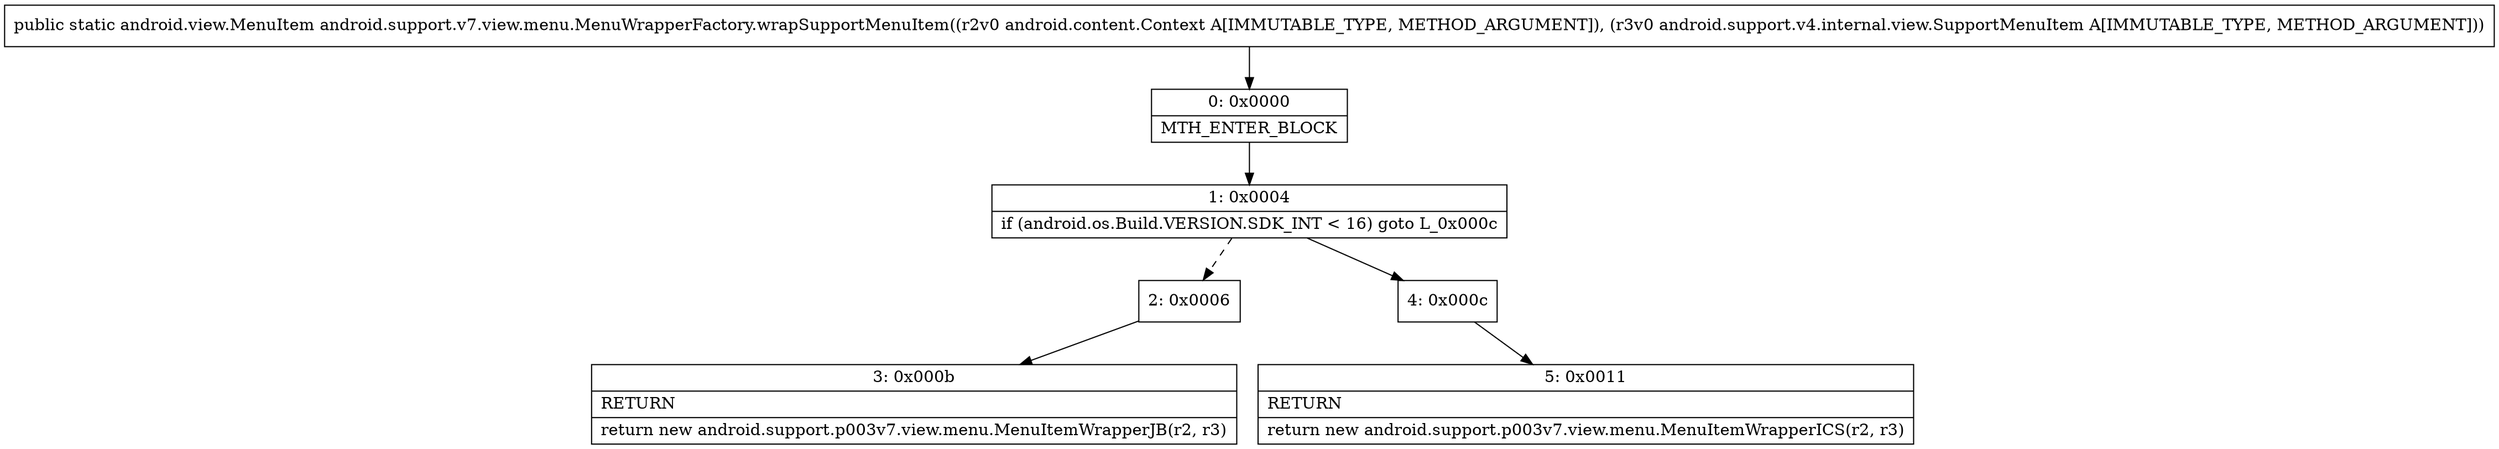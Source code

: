 digraph "CFG forandroid.support.v7.view.menu.MenuWrapperFactory.wrapSupportMenuItem(Landroid\/content\/Context;Landroid\/support\/v4\/internal\/view\/SupportMenuItem;)Landroid\/view\/MenuItem;" {
Node_0 [shape=record,label="{0\:\ 0x0000|MTH_ENTER_BLOCK\l}"];
Node_1 [shape=record,label="{1\:\ 0x0004|if (android.os.Build.VERSION.SDK_INT \< 16) goto L_0x000c\l}"];
Node_2 [shape=record,label="{2\:\ 0x0006}"];
Node_3 [shape=record,label="{3\:\ 0x000b|RETURN\l|return new android.support.p003v7.view.menu.MenuItemWrapperJB(r2, r3)\l}"];
Node_4 [shape=record,label="{4\:\ 0x000c}"];
Node_5 [shape=record,label="{5\:\ 0x0011|RETURN\l|return new android.support.p003v7.view.menu.MenuItemWrapperICS(r2, r3)\l}"];
MethodNode[shape=record,label="{public static android.view.MenuItem android.support.v7.view.menu.MenuWrapperFactory.wrapSupportMenuItem((r2v0 android.content.Context A[IMMUTABLE_TYPE, METHOD_ARGUMENT]), (r3v0 android.support.v4.internal.view.SupportMenuItem A[IMMUTABLE_TYPE, METHOD_ARGUMENT])) }"];
MethodNode -> Node_0;
Node_0 -> Node_1;
Node_1 -> Node_2[style=dashed];
Node_1 -> Node_4;
Node_2 -> Node_3;
Node_4 -> Node_5;
}

